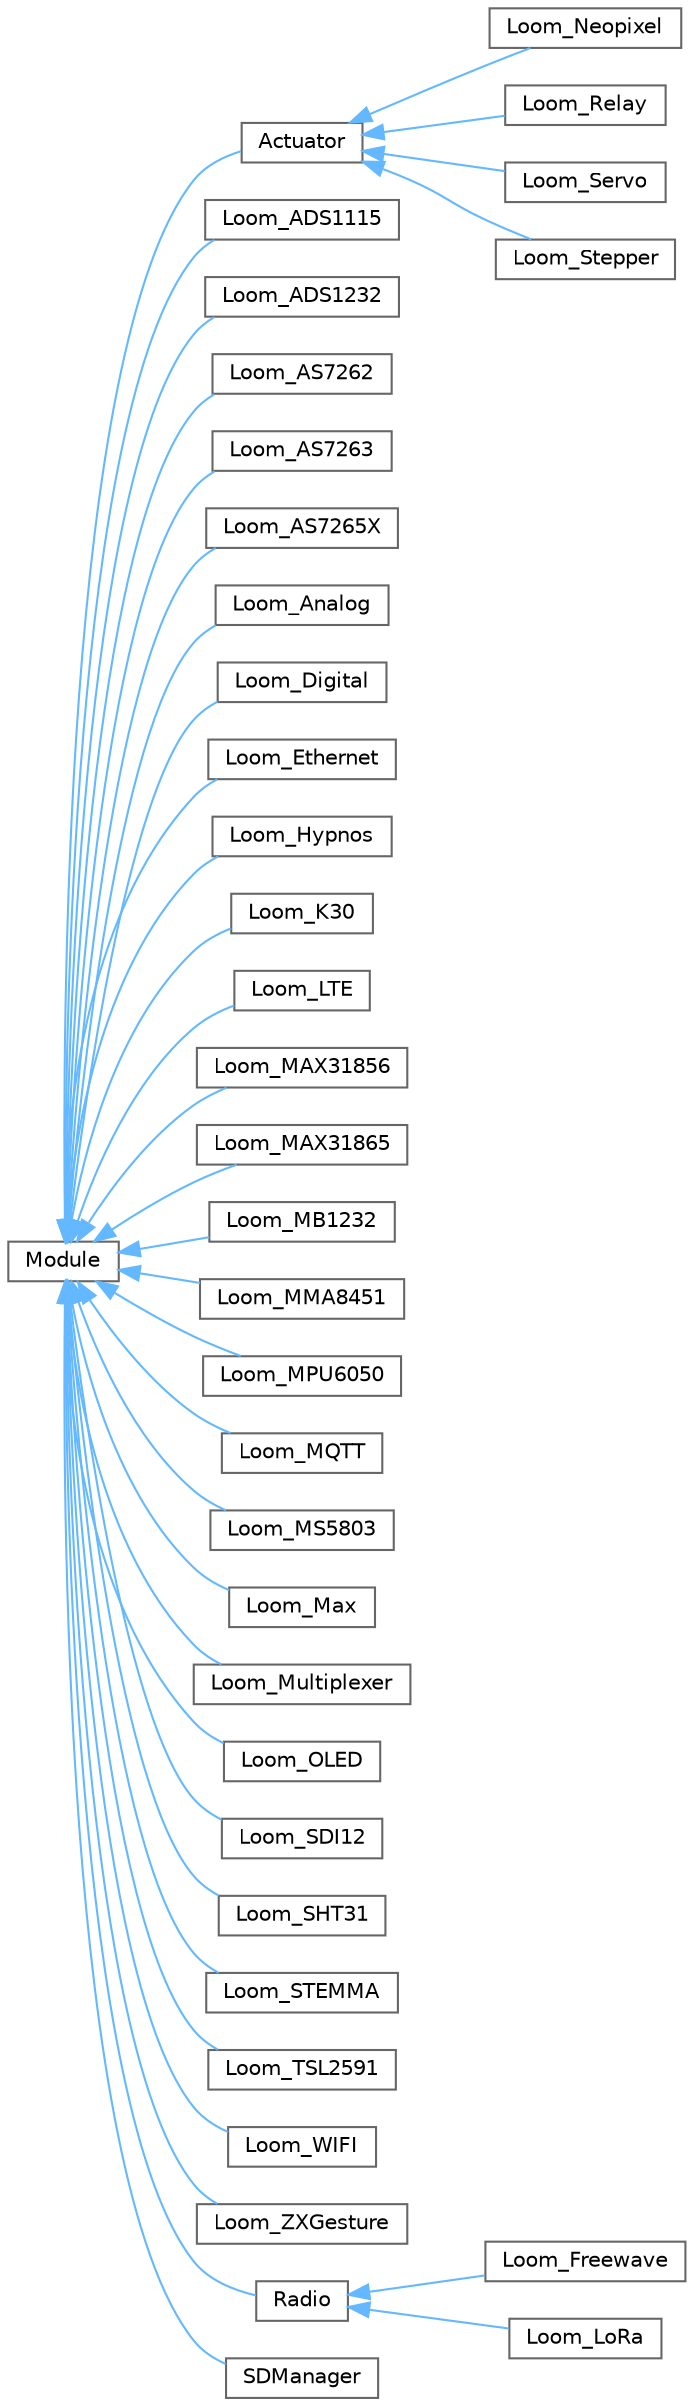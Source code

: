 digraph "Graphical Class Hierarchy"
{
 // LATEX_PDF_SIZE
  bgcolor="transparent";
  edge [fontname=Helvetica,fontsize=10,labelfontname=Helvetica,labelfontsize=10];
  node [fontname=Helvetica,fontsize=10,shape=box,height=0.2,width=0.4];
  rankdir="LR";
  Node0 [label="Module",height=0.2,width=0.4,color="grey40", fillcolor="white", style="filled",URL="$class_module.html",tooltip=" "];
  Node0 -> Node1 [dir="back",color="steelblue1",style="solid"];
  Node1 [label="Actuator",height=0.2,width=0.4,color="grey40", fillcolor="white", style="filled",URL="$class_actuator.html",tooltip=" "];
  Node1 -> Node2 [dir="back",color="steelblue1",style="solid"];
  Node2 [label="Loom_Neopixel",height=0.2,width=0.4,color="grey40", fillcolor="white", style="filled",URL="$class_loom___neopixel.html",tooltip=" "];
  Node1 -> Node3 [dir="back",color="steelblue1",style="solid"];
  Node3 [label="Loom_Relay",height=0.2,width=0.4,color="grey40", fillcolor="white", style="filled",URL="$class_loom___relay.html",tooltip=" "];
  Node1 -> Node4 [dir="back",color="steelblue1",style="solid"];
  Node4 [label="Loom_Servo",height=0.2,width=0.4,color="grey40", fillcolor="white", style="filled",URL="$class_loom___servo.html",tooltip=" "];
  Node1 -> Node5 [dir="back",color="steelblue1",style="solid"];
  Node5 [label="Loom_Stepper",height=0.2,width=0.4,color="grey40", fillcolor="white", style="filled",URL="$class_loom___stepper.html",tooltip=" "];
  Node0 -> Node6 [dir="back",color="steelblue1",style="solid"];
  Node6 [label="Loom_ADS1115",height=0.2,width=0.4,color="grey40", fillcolor="white", style="filled",URL="$class_loom___a_d_s1115.html",tooltip=" "];
  Node0 -> Node7 [dir="back",color="steelblue1",style="solid"];
  Node7 [label="Loom_ADS1232",height=0.2,width=0.4,color="grey40", fillcolor="white", style="filled",URL="$class_loom___a_d_s1232.html",tooltip=" "];
  Node0 -> Node8 [dir="back",color="steelblue1",style="solid"];
  Node8 [label="Loom_AS7262",height=0.2,width=0.4,color="grey40", fillcolor="white", style="filled",URL="$class_loom___a_s7262.html",tooltip=" "];
  Node0 -> Node9 [dir="back",color="steelblue1",style="solid"];
  Node9 [label="Loom_AS7263",height=0.2,width=0.4,color="grey40", fillcolor="white", style="filled",URL="$class_loom___a_s7263.html",tooltip=" "];
  Node0 -> Node10 [dir="back",color="steelblue1",style="solid"];
  Node10 [label="Loom_AS7265X",height=0.2,width=0.4,color="grey40", fillcolor="white", style="filled",URL="$class_loom___a_s7265_x.html",tooltip=" "];
  Node0 -> Node11 [dir="back",color="steelblue1",style="solid"];
  Node11 [label="Loom_Analog",height=0.2,width=0.4,color="grey40", fillcolor="white", style="filled",URL="$class_loom___analog.html",tooltip=" "];
  Node0 -> Node12 [dir="back",color="steelblue1",style="solid"];
  Node12 [label="Loom_Digital",height=0.2,width=0.4,color="grey40", fillcolor="white", style="filled",URL="$class_loom___digital.html",tooltip=" "];
  Node0 -> Node13 [dir="back",color="steelblue1",style="solid"];
  Node13 [label="Loom_Ethernet",height=0.2,width=0.4,color="grey40", fillcolor="white", style="filled",URL="$class_loom___ethernet.html",tooltip=" "];
  Node0 -> Node14 [dir="back",color="steelblue1",style="solid"];
  Node14 [label="Loom_Hypnos",height=0.2,width=0.4,color="grey40", fillcolor="white", style="filled",URL="$class_loom___hypnos.html",tooltip=" "];
  Node0 -> Node15 [dir="back",color="steelblue1",style="solid"];
  Node15 [label="Loom_K30",height=0.2,width=0.4,color="grey40", fillcolor="white", style="filled",URL="$class_loom___k30.html",tooltip=" "];
  Node0 -> Node16 [dir="back",color="steelblue1",style="solid"];
  Node16 [label="Loom_LTE",height=0.2,width=0.4,color="grey40", fillcolor="white", style="filled",URL="$class_loom___l_t_e.html",tooltip=" "];
  Node0 -> Node17 [dir="back",color="steelblue1",style="solid"];
  Node17 [label="Loom_MAX31856",height=0.2,width=0.4,color="grey40", fillcolor="white", style="filled",URL="$class_loom___m_a_x31856.html",tooltip=" "];
  Node0 -> Node18 [dir="back",color="steelblue1",style="solid"];
  Node18 [label="Loom_MAX31865",height=0.2,width=0.4,color="grey40", fillcolor="white", style="filled",URL="$class_loom___m_a_x31865.html",tooltip=" "];
  Node0 -> Node19 [dir="back",color="steelblue1",style="solid"];
  Node19 [label="Loom_MB1232",height=0.2,width=0.4,color="grey40", fillcolor="white", style="filled",URL="$class_loom___m_b1232.html",tooltip=" "];
  Node0 -> Node20 [dir="back",color="steelblue1",style="solid"];
  Node20 [label="Loom_MMA8451",height=0.2,width=0.4,color="grey40", fillcolor="white", style="filled",URL="$class_loom___m_m_a8451.html",tooltip=" "];
  Node0 -> Node21 [dir="back",color="steelblue1",style="solid"];
  Node21 [label="Loom_MPU6050",height=0.2,width=0.4,color="grey40", fillcolor="white", style="filled",URL="$class_loom___m_p_u6050.html",tooltip=" "];
  Node0 -> Node22 [dir="back",color="steelblue1",style="solid"];
  Node22 [label="Loom_MQTT",height=0.2,width=0.4,color="grey40", fillcolor="white", style="filled",URL="$class_loom___m_q_t_t.html",tooltip=" "];
  Node0 -> Node23 [dir="back",color="steelblue1",style="solid"];
  Node23 [label="Loom_MS5803",height=0.2,width=0.4,color="grey40", fillcolor="white", style="filled",URL="$class_loom___m_s5803.html",tooltip=" "];
  Node0 -> Node24 [dir="back",color="steelblue1",style="solid"];
  Node24 [label="Loom_Max",height=0.2,width=0.4,color="grey40", fillcolor="white", style="filled",URL="$class_loom___max.html",tooltip=" "];
  Node0 -> Node25 [dir="back",color="steelblue1",style="solid"];
  Node25 [label="Loom_Multiplexer",height=0.2,width=0.4,color="grey40", fillcolor="white", style="filled",URL="$class_loom___multiplexer.html",tooltip=" "];
  Node0 -> Node26 [dir="back",color="steelblue1",style="solid"];
  Node26 [label="Loom_OLED",height=0.2,width=0.4,color="grey40", fillcolor="white", style="filled",URL="$class_loom___o_l_e_d.html",tooltip=" "];
  Node0 -> Node27 [dir="back",color="steelblue1",style="solid"];
  Node27 [label="Loom_SDI12",height=0.2,width=0.4,color="grey40", fillcolor="white", style="filled",URL="$class_loom___s_d_i12.html",tooltip=" "];
  Node0 -> Node28 [dir="back",color="steelblue1",style="solid"];
  Node28 [label="Loom_SHT31",height=0.2,width=0.4,color="grey40", fillcolor="white", style="filled",URL="$class_loom___s_h_t31.html",tooltip=" "];
  Node0 -> Node29 [dir="back",color="steelblue1",style="solid"];
  Node29 [label="Loom_STEMMA",height=0.2,width=0.4,color="grey40", fillcolor="white", style="filled",URL="$class_loom___s_t_e_m_m_a.html",tooltip=" "];
  Node0 -> Node30 [dir="back",color="steelblue1",style="solid"];
  Node30 [label="Loom_TSL2591",height=0.2,width=0.4,color="grey40", fillcolor="white", style="filled",URL="$class_loom___t_s_l2591.html",tooltip=" "];
  Node0 -> Node31 [dir="back",color="steelblue1",style="solid"];
  Node31 [label="Loom_WIFI",height=0.2,width=0.4,color="grey40", fillcolor="white", style="filled",URL="$class_loom___w_i_f_i.html",tooltip=" "];
  Node0 -> Node32 [dir="back",color="steelblue1",style="solid"];
  Node32 [label="Loom_ZXGesture",height=0.2,width=0.4,color="grey40", fillcolor="white", style="filled",URL="$class_loom___z_x_gesture.html",tooltip=" "];
  Node0 -> Node33 [dir="back",color="steelblue1",style="solid"];
  Node33 [label="Radio",height=0.2,width=0.4,color="grey40", fillcolor="white", style="filled",URL="$class_radio.html",tooltip=" "];
  Node33 -> Node34 [dir="back",color="steelblue1",style="solid"];
  Node34 [label="Loom_Freewave",height=0.2,width=0.4,color="grey40", fillcolor="white", style="filled",URL="$class_loom___freewave.html",tooltip=" "];
  Node33 -> Node35 [dir="back",color="steelblue1",style="solid"];
  Node35 [label="Loom_LoRa",height=0.2,width=0.4,color="grey40", fillcolor="white", style="filled",URL="$class_loom___lo_ra.html",tooltip=" "];
  Node0 -> Node36 [dir="back",color="steelblue1",style="solid"];
  Node36 [label="SDManager",height=0.2,width=0.4,color="grey40", fillcolor="white", style="filled",URL="$class_s_d_manager.html",tooltip=" "];
}
